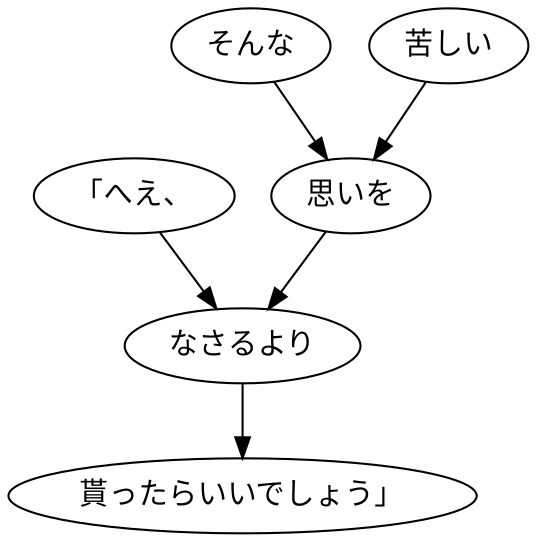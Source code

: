 digraph graph8244 {
	node0 [label="「へえ、"];
	node1 [label="そんな"];
	node2 [label="苦しい"];
	node3 [label="思いを"];
	node4 [label="なさるより"];
	node5 [label="貰ったらいいでしょう」"];
	node0 -> node4;
	node1 -> node3;
	node2 -> node3;
	node3 -> node4;
	node4 -> node5;
}

